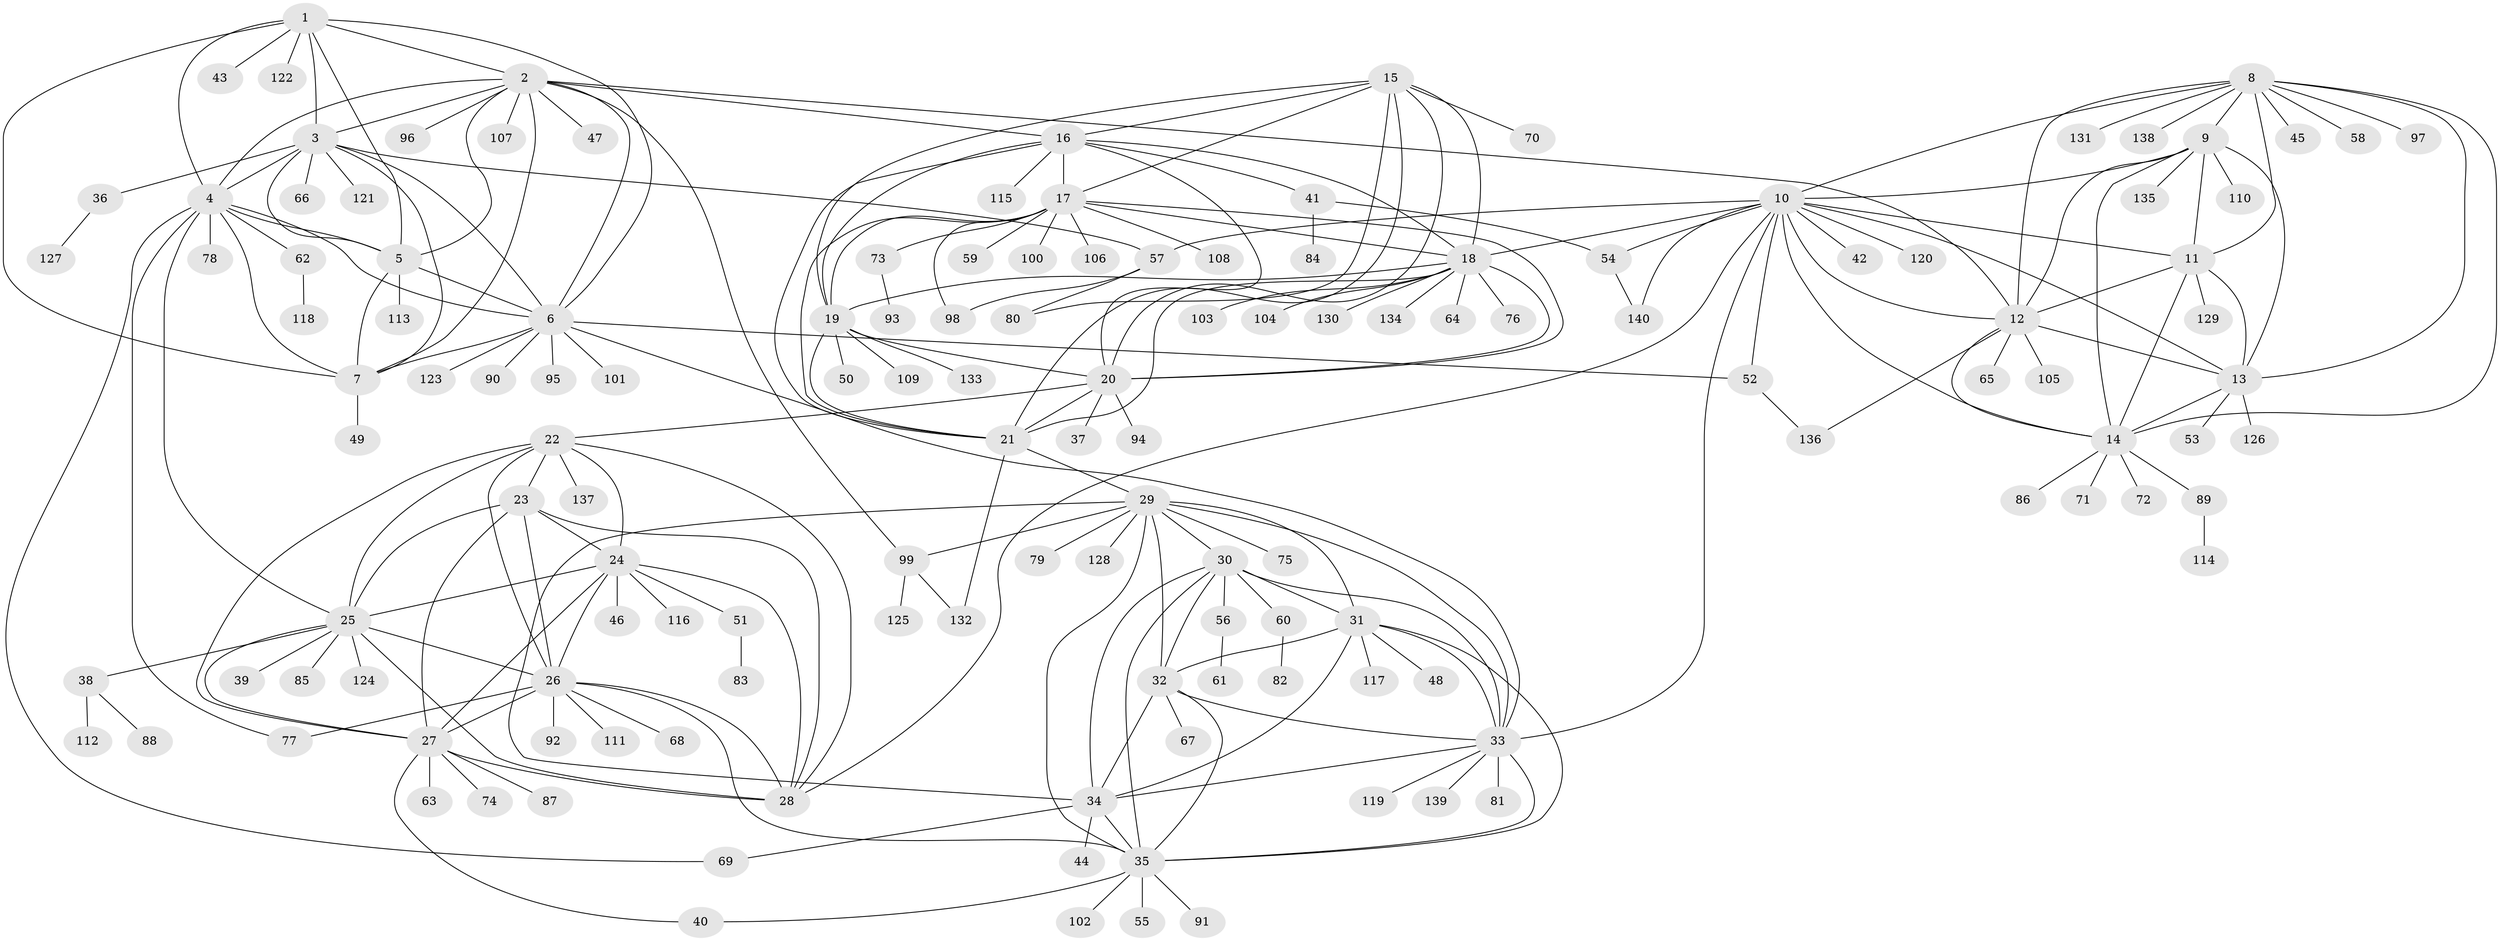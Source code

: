 // coarse degree distribution, {6: 0.03571428571428571, 13: 0.026785714285714284, 8: 0.017857142857142856, 10: 0.03571428571428571, 9: 0.05357142857142857, 5: 0.008928571428571428, 3: 0.026785714285714284, 11: 0.017857142857142856, 4: 0.026785714285714284, 2: 0.08035714285714286, 1: 0.6696428571428571}
// Generated by graph-tools (version 1.1) at 2025/24/03/03/25 07:24:18]
// undirected, 140 vertices, 232 edges
graph export_dot {
graph [start="1"]
  node [color=gray90,style=filled];
  1;
  2;
  3;
  4;
  5;
  6;
  7;
  8;
  9;
  10;
  11;
  12;
  13;
  14;
  15;
  16;
  17;
  18;
  19;
  20;
  21;
  22;
  23;
  24;
  25;
  26;
  27;
  28;
  29;
  30;
  31;
  32;
  33;
  34;
  35;
  36;
  37;
  38;
  39;
  40;
  41;
  42;
  43;
  44;
  45;
  46;
  47;
  48;
  49;
  50;
  51;
  52;
  53;
  54;
  55;
  56;
  57;
  58;
  59;
  60;
  61;
  62;
  63;
  64;
  65;
  66;
  67;
  68;
  69;
  70;
  71;
  72;
  73;
  74;
  75;
  76;
  77;
  78;
  79;
  80;
  81;
  82;
  83;
  84;
  85;
  86;
  87;
  88;
  89;
  90;
  91;
  92;
  93;
  94;
  95;
  96;
  97;
  98;
  99;
  100;
  101;
  102;
  103;
  104;
  105;
  106;
  107;
  108;
  109;
  110;
  111;
  112;
  113;
  114;
  115;
  116;
  117;
  118;
  119;
  120;
  121;
  122;
  123;
  124;
  125;
  126;
  127;
  128;
  129;
  130;
  131;
  132;
  133;
  134;
  135;
  136;
  137;
  138;
  139;
  140;
  1 -- 2;
  1 -- 3;
  1 -- 4;
  1 -- 5;
  1 -- 6;
  1 -- 7;
  1 -- 43;
  1 -- 122;
  2 -- 3;
  2 -- 4;
  2 -- 5;
  2 -- 6;
  2 -- 7;
  2 -- 12;
  2 -- 16;
  2 -- 47;
  2 -- 96;
  2 -- 99;
  2 -- 107;
  3 -- 4;
  3 -- 5;
  3 -- 6;
  3 -- 7;
  3 -- 36;
  3 -- 57;
  3 -- 66;
  3 -- 121;
  4 -- 5;
  4 -- 6;
  4 -- 7;
  4 -- 25;
  4 -- 62;
  4 -- 69;
  4 -- 77;
  4 -- 78;
  5 -- 6;
  5 -- 7;
  5 -- 113;
  6 -- 7;
  6 -- 33;
  6 -- 52;
  6 -- 90;
  6 -- 95;
  6 -- 101;
  6 -- 123;
  7 -- 49;
  8 -- 9;
  8 -- 10;
  8 -- 11;
  8 -- 12;
  8 -- 13;
  8 -- 14;
  8 -- 45;
  8 -- 58;
  8 -- 97;
  8 -- 131;
  8 -- 138;
  9 -- 10;
  9 -- 11;
  9 -- 12;
  9 -- 13;
  9 -- 14;
  9 -- 110;
  9 -- 135;
  10 -- 11;
  10 -- 12;
  10 -- 13;
  10 -- 14;
  10 -- 18;
  10 -- 28;
  10 -- 33;
  10 -- 42;
  10 -- 52;
  10 -- 54;
  10 -- 57;
  10 -- 120;
  10 -- 140;
  11 -- 12;
  11 -- 13;
  11 -- 14;
  11 -- 129;
  12 -- 13;
  12 -- 14;
  12 -- 65;
  12 -- 105;
  12 -- 136;
  13 -- 14;
  13 -- 53;
  13 -- 126;
  14 -- 71;
  14 -- 72;
  14 -- 86;
  14 -- 89;
  15 -- 16;
  15 -- 17;
  15 -- 18;
  15 -- 19;
  15 -- 20;
  15 -- 21;
  15 -- 70;
  15 -- 80;
  16 -- 17;
  16 -- 18;
  16 -- 19;
  16 -- 20;
  16 -- 21;
  16 -- 41;
  16 -- 115;
  17 -- 18;
  17 -- 19;
  17 -- 20;
  17 -- 21;
  17 -- 59;
  17 -- 73;
  17 -- 98;
  17 -- 100;
  17 -- 106;
  17 -- 108;
  18 -- 19;
  18 -- 20;
  18 -- 21;
  18 -- 64;
  18 -- 76;
  18 -- 103;
  18 -- 104;
  18 -- 130;
  18 -- 134;
  19 -- 20;
  19 -- 21;
  19 -- 50;
  19 -- 109;
  19 -- 133;
  20 -- 21;
  20 -- 22;
  20 -- 37;
  20 -- 94;
  21 -- 29;
  21 -- 132;
  22 -- 23;
  22 -- 24;
  22 -- 25;
  22 -- 26;
  22 -- 27;
  22 -- 28;
  22 -- 137;
  23 -- 24;
  23 -- 25;
  23 -- 26;
  23 -- 27;
  23 -- 28;
  24 -- 25;
  24 -- 26;
  24 -- 27;
  24 -- 28;
  24 -- 46;
  24 -- 51;
  24 -- 116;
  25 -- 26;
  25 -- 27;
  25 -- 28;
  25 -- 38;
  25 -- 39;
  25 -- 85;
  25 -- 124;
  26 -- 27;
  26 -- 28;
  26 -- 35;
  26 -- 68;
  26 -- 77;
  26 -- 92;
  26 -- 111;
  27 -- 28;
  27 -- 40;
  27 -- 63;
  27 -- 74;
  27 -- 87;
  29 -- 30;
  29 -- 31;
  29 -- 32;
  29 -- 33;
  29 -- 34;
  29 -- 35;
  29 -- 75;
  29 -- 79;
  29 -- 99;
  29 -- 128;
  30 -- 31;
  30 -- 32;
  30 -- 33;
  30 -- 34;
  30 -- 35;
  30 -- 56;
  30 -- 60;
  31 -- 32;
  31 -- 33;
  31 -- 34;
  31 -- 35;
  31 -- 48;
  31 -- 117;
  32 -- 33;
  32 -- 34;
  32 -- 35;
  32 -- 67;
  33 -- 34;
  33 -- 35;
  33 -- 81;
  33 -- 119;
  33 -- 139;
  34 -- 35;
  34 -- 44;
  34 -- 69;
  35 -- 40;
  35 -- 55;
  35 -- 91;
  35 -- 102;
  36 -- 127;
  38 -- 88;
  38 -- 112;
  41 -- 54;
  41 -- 84;
  51 -- 83;
  52 -- 136;
  54 -- 140;
  56 -- 61;
  57 -- 80;
  57 -- 98;
  60 -- 82;
  62 -- 118;
  73 -- 93;
  89 -- 114;
  99 -- 125;
  99 -- 132;
}

